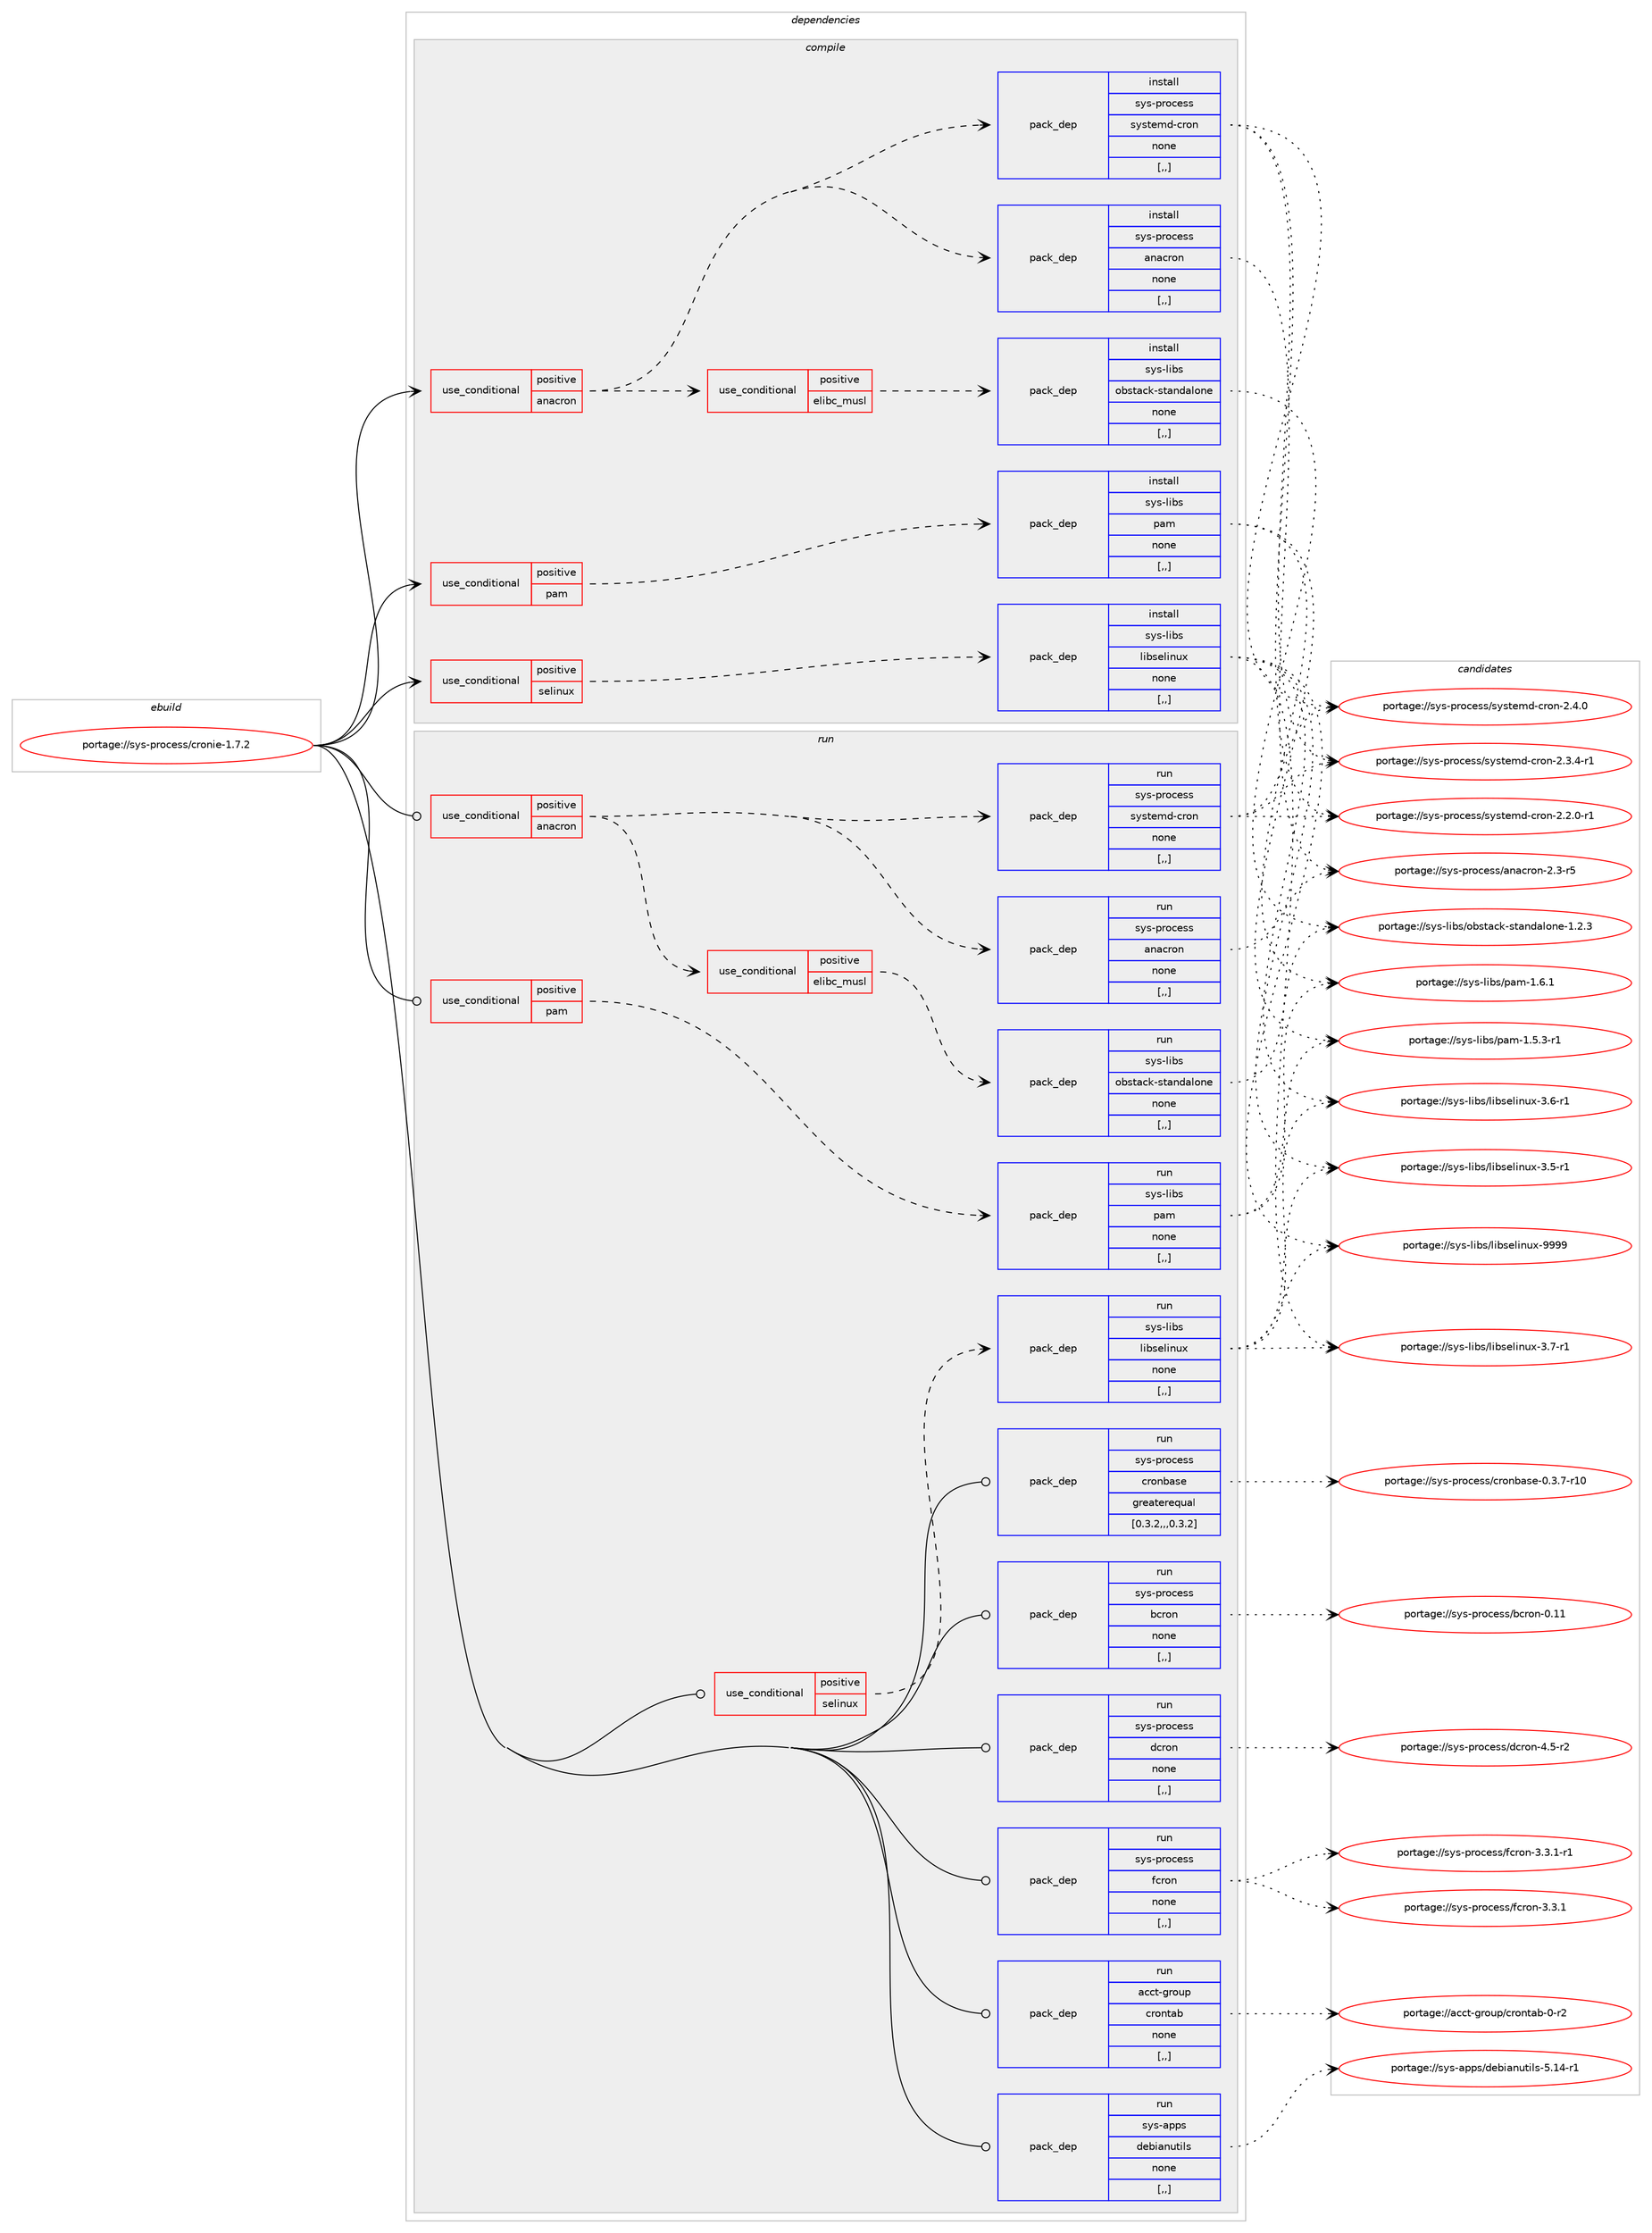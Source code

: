 digraph prolog {

# *************
# Graph options
# *************

newrank=true;
concentrate=true;
compound=true;
graph [rankdir=LR,fontname=Helvetica,fontsize=10,ranksep=1.5];#, ranksep=2.5, nodesep=0.2];
edge  [arrowhead=vee];
node  [fontname=Helvetica,fontsize=10];

# **********
# The ebuild
# **********

subgraph cluster_leftcol {
color=gray;
label=<<i>ebuild</i>>;
id [label="portage://sys-process/cronie-1.7.2", color=red, width=4, href="../sys-process/cronie-1.7.2.svg"];
}

# ****************
# The dependencies
# ****************

subgraph cluster_midcol {
color=gray;
label=<<i>dependencies</i>>;
subgraph cluster_compile {
fillcolor="#eeeeee";
style=filled;
label=<<i>compile</i>>;
subgraph cond118452 {
dependency443404 [label=<<TABLE BORDER="0" CELLBORDER="1" CELLSPACING="0" CELLPADDING="4"><TR><TD ROWSPAN="3" CELLPADDING="10">use_conditional</TD></TR><TR><TD>positive</TD></TR><TR><TD>anacron</TD></TR></TABLE>>, shape=none, color=red];
subgraph pack321944 {
dependency443405 [label=<<TABLE BORDER="0" CELLBORDER="1" CELLSPACING="0" CELLPADDING="4" WIDTH="220"><TR><TD ROWSPAN="6" CELLPADDING="30">pack_dep</TD></TR><TR><TD WIDTH="110">install</TD></TR><TR><TD>sys-process</TD></TR><TR><TD>anacron</TD></TR><TR><TD>none</TD></TR><TR><TD>[,,]</TD></TR></TABLE>>, shape=none, color=blue];
}
dependency443404:e -> dependency443405:w [weight=20,style="dashed",arrowhead="vee"];
subgraph pack321945 {
dependency443406 [label=<<TABLE BORDER="0" CELLBORDER="1" CELLSPACING="0" CELLPADDING="4" WIDTH="220"><TR><TD ROWSPAN="6" CELLPADDING="30">pack_dep</TD></TR><TR><TD WIDTH="110">install</TD></TR><TR><TD>sys-process</TD></TR><TR><TD>systemd-cron</TD></TR><TR><TD>none</TD></TR><TR><TD>[,,]</TD></TR></TABLE>>, shape=none, color=blue];
}
dependency443404:e -> dependency443406:w [weight=20,style="dashed",arrowhead="vee"];
subgraph cond118453 {
dependency443407 [label=<<TABLE BORDER="0" CELLBORDER="1" CELLSPACING="0" CELLPADDING="4"><TR><TD ROWSPAN="3" CELLPADDING="10">use_conditional</TD></TR><TR><TD>positive</TD></TR><TR><TD>elibc_musl</TD></TR></TABLE>>, shape=none, color=red];
subgraph pack321946 {
dependency443408 [label=<<TABLE BORDER="0" CELLBORDER="1" CELLSPACING="0" CELLPADDING="4" WIDTH="220"><TR><TD ROWSPAN="6" CELLPADDING="30">pack_dep</TD></TR><TR><TD WIDTH="110">install</TD></TR><TR><TD>sys-libs</TD></TR><TR><TD>obstack-standalone</TD></TR><TR><TD>none</TD></TR><TR><TD>[,,]</TD></TR></TABLE>>, shape=none, color=blue];
}
dependency443407:e -> dependency443408:w [weight=20,style="dashed",arrowhead="vee"];
}
dependency443404:e -> dependency443407:w [weight=20,style="dashed",arrowhead="vee"];
}
id:e -> dependency443404:w [weight=20,style="solid",arrowhead="vee"];
subgraph cond118454 {
dependency443409 [label=<<TABLE BORDER="0" CELLBORDER="1" CELLSPACING="0" CELLPADDING="4"><TR><TD ROWSPAN="3" CELLPADDING="10">use_conditional</TD></TR><TR><TD>positive</TD></TR><TR><TD>pam</TD></TR></TABLE>>, shape=none, color=red];
subgraph pack321947 {
dependency443410 [label=<<TABLE BORDER="0" CELLBORDER="1" CELLSPACING="0" CELLPADDING="4" WIDTH="220"><TR><TD ROWSPAN="6" CELLPADDING="30">pack_dep</TD></TR><TR><TD WIDTH="110">install</TD></TR><TR><TD>sys-libs</TD></TR><TR><TD>pam</TD></TR><TR><TD>none</TD></TR><TR><TD>[,,]</TD></TR></TABLE>>, shape=none, color=blue];
}
dependency443409:e -> dependency443410:w [weight=20,style="dashed",arrowhead="vee"];
}
id:e -> dependency443409:w [weight=20,style="solid",arrowhead="vee"];
subgraph cond118455 {
dependency443411 [label=<<TABLE BORDER="0" CELLBORDER="1" CELLSPACING="0" CELLPADDING="4"><TR><TD ROWSPAN="3" CELLPADDING="10">use_conditional</TD></TR><TR><TD>positive</TD></TR><TR><TD>selinux</TD></TR></TABLE>>, shape=none, color=red];
subgraph pack321948 {
dependency443412 [label=<<TABLE BORDER="0" CELLBORDER="1" CELLSPACING="0" CELLPADDING="4" WIDTH="220"><TR><TD ROWSPAN="6" CELLPADDING="30">pack_dep</TD></TR><TR><TD WIDTH="110">install</TD></TR><TR><TD>sys-libs</TD></TR><TR><TD>libselinux</TD></TR><TR><TD>none</TD></TR><TR><TD>[,,]</TD></TR></TABLE>>, shape=none, color=blue];
}
dependency443411:e -> dependency443412:w [weight=20,style="dashed",arrowhead="vee"];
}
id:e -> dependency443411:w [weight=20,style="solid",arrowhead="vee"];
}
subgraph cluster_compileandrun {
fillcolor="#eeeeee";
style=filled;
label=<<i>compile and run</i>>;
}
subgraph cluster_run {
fillcolor="#eeeeee";
style=filled;
label=<<i>run</i>>;
subgraph cond118456 {
dependency443413 [label=<<TABLE BORDER="0" CELLBORDER="1" CELLSPACING="0" CELLPADDING="4"><TR><TD ROWSPAN="3" CELLPADDING="10">use_conditional</TD></TR><TR><TD>positive</TD></TR><TR><TD>anacron</TD></TR></TABLE>>, shape=none, color=red];
subgraph pack321949 {
dependency443414 [label=<<TABLE BORDER="0" CELLBORDER="1" CELLSPACING="0" CELLPADDING="4" WIDTH="220"><TR><TD ROWSPAN="6" CELLPADDING="30">pack_dep</TD></TR><TR><TD WIDTH="110">run</TD></TR><TR><TD>sys-process</TD></TR><TR><TD>anacron</TD></TR><TR><TD>none</TD></TR><TR><TD>[,,]</TD></TR></TABLE>>, shape=none, color=blue];
}
dependency443413:e -> dependency443414:w [weight=20,style="dashed",arrowhead="vee"];
subgraph pack321950 {
dependency443415 [label=<<TABLE BORDER="0" CELLBORDER="1" CELLSPACING="0" CELLPADDING="4" WIDTH="220"><TR><TD ROWSPAN="6" CELLPADDING="30">pack_dep</TD></TR><TR><TD WIDTH="110">run</TD></TR><TR><TD>sys-process</TD></TR><TR><TD>systemd-cron</TD></TR><TR><TD>none</TD></TR><TR><TD>[,,]</TD></TR></TABLE>>, shape=none, color=blue];
}
dependency443413:e -> dependency443415:w [weight=20,style="dashed",arrowhead="vee"];
subgraph cond118457 {
dependency443416 [label=<<TABLE BORDER="0" CELLBORDER="1" CELLSPACING="0" CELLPADDING="4"><TR><TD ROWSPAN="3" CELLPADDING="10">use_conditional</TD></TR><TR><TD>positive</TD></TR><TR><TD>elibc_musl</TD></TR></TABLE>>, shape=none, color=red];
subgraph pack321951 {
dependency443417 [label=<<TABLE BORDER="0" CELLBORDER="1" CELLSPACING="0" CELLPADDING="4" WIDTH="220"><TR><TD ROWSPAN="6" CELLPADDING="30">pack_dep</TD></TR><TR><TD WIDTH="110">run</TD></TR><TR><TD>sys-libs</TD></TR><TR><TD>obstack-standalone</TD></TR><TR><TD>none</TD></TR><TR><TD>[,,]</TD></TR></TABLE>>, shape=none, color=blue];
}
dependency443416:e -> dependency443417:w [weight=20,style="dashed",arrowhead="vee"];
}
dependency443413:e -> dependency443416:w [weight=20,style="dashed",arrowhead="vee"];
}
id:e -> dependency443413:w [weight=20,style="solid",arrowhead="odot"];
subgraph cond118458 {
dependency443418 [label=<<TABLE BORDER="0" CELLBORDER="1" CELLSPACING="0" CELLPADDING="4"><TR><TD ROWSPAN="3" CELLPADDING="10">use_conditional</TD></TR><TR><TD>positive</TD></TR><TR><TD>pam</TD></TR></TABLE>>, shape=none, color=red];
subgraph pack321952 {
dependency443419 [label=<<TABLE BORDER="0" CELLBORDER="1" CELLSPACING="0" CELLPADDING="4" WIDTH="220"><TR><TD ROWSPAN="6" CELLPADDING="30">pack_dep</TD></TR><TR><TD WIDTH="110">run</TD></TR><TR><TD>sys-libs</TD></TR><TR><TD>pam</TD></TR><TR><TD>none</TD></TR><TR><TD>[,,]</TD></TR></TABLE>>, shape=none, color=blue];
}
dependency443418:e -> dependency443419:w [weight=20,style="dashed",arrowhead="vee"];
}
id:e -> dependency443418:w [weight=20,style="solid",arrowhead="odot"];
subgraph cond118459 {
dependency443420 [label=<<TABLE BORDER="0" CELLBORDER="1" CELLSPACING="0" CELLPADDING="4"><TR><TD ROWSPAN="3" CELLPADDING="10">use_conditional</TD></TR><TR><TD>positive</TD></TR><TR><TD>selinux</TD></TR></TABLE>>, shape=none, color=red];
subgraph pack321953 {
dependency443421 [label=<<TABLE BORDER="0" CELLBORDER="1" CELLSPACING="0" CELLPADDING="4" WIDTH="220"><TR><TD ROWSPAN="6" CELLPADDING="30">pack_dep</TD></TR><TR><TD WIDTH="110">run</TD></TR><TR><TD>sys-libs</TD></TR><TR><TD>libselinux</TD></TR><TR><TD>none</TD></TR><TR><TD>[,,]</TD></TR></TABLE>>, shape=none, color=blue];
}
dependency443420:e -> dependency443421:w [weight=20,style="dashed",arrowhead="vee"];
}
id:e -> dependency443420:w [weight=20,style="solid",arrowhead="odot"];
subgraph pack321954 {
dependency443422 [label=<<TABLE BORDER="0" CELLBORDER="1" CELLSPACING="0" CELLPADDING="4" WIDTH="220"><TR><TD ROWSPAN="6" CELLPADDING="30">pack_dep</TD></TR><TR><TD WIDTH="110">run</TD></TR><TR><TD>acct-group</TD></TR><TR><TD>crontab</TD></TR><TR><TD>none</TD></TR><TR><TD>[,,]</TD></TR></TABLE>>, shape=none, color=blue];
}
id:e -> dependency443422:w [weight=20,style="solid",arrowhead="odot"];
subgraph pack321955 {
dependency443423 [label=<<TABLE BORDER="0" CELLBORDER="1" CELLSPACING="0" CELLPADDING="4" WIDTH="220"><TR><TD ROWSPAN="6" CELLPADDING="30">pack_dep</TD></TR><TR><TD WIDTH="110">run</TD></TR><TR><TD>sys-apps</TD></TR><TR><TD>debianutils</TD></TR><TR><TD>none</TD></TR><TR><TD>[,,]</TD></TR></TABLE>>, shape=none, color=blue];
}
id:e -> dependency443423:w [weight=20,style="solid",arrowhead="odot"];
subgraph pack321956 {
dependency443424 [label=<<TABLE BORDER="0" CELLBORDER="1" CELLSPACING="0" CELLPADDING="4" WIDTH="220"><TR><TD ROWSPAN="6" CELLPADDING="30">pack_dep</TD></TR><TR><TD WIDTH="110">run</TD></TR><TR><TD>sys-process</TD></TR><TR><TD>cronbase</TD></TR><TR><TD>greaterequal</TD></TR><TR><TD>[0.3.2,,,0.3.2]</TD></TR></TABLE>>, shape=none, color=blue];
}
id:e -> dependency443424:w [weight=20,style="solid",arrowhead="odot"];
subgraph pack321957 {
dependency443425 [label=<<TABLE BORDER="0" CELLBORDER="1" CELLSPACING="0" CELLPADDING="4" WIDTH="220"><TR><TD ROWSPAN="6" CELLPADDING="30">pack_dep</TD></TR><TR><TD WIDTH="110">run</TD></TR><TR><TD>sys-process</TD></TR><TR><TD>bcron</TD></TR><TR><TD>none</TD></TR><TR><TD>[,,]</TD></TR></TABLE>>, shape=none, color=blue];
}
id:e -> dependency443425:w [weight=20,style="solid",arrowhead="odot"];
subgraph pack321958 {
dependency443426 [label=<<TABLE BORDER="0" CELLBORDER="1" CELLSPACING="0" CELLPADDING="4" WIDTH="220"><TR><TD ROWSPAN="6" CELLPADDING="30">pack_dep</TD></TR><TR><TD WIDTH="110">run</TD></TR><TR><TD>sys-process</TD></TR><TR><TD>dcron</TD></TR><TR><TD>none</TD></TR><TR><TD>[,,]</TD></TR></TABLE>>, shape=none, color=blue];
}
id:e -> dependency443426:w [weight=20,style="solid",arrowhead="odot"];
subgraph pack321959 {
dependency443427 [label=<<TABLE BORDER="0" CELLBORDER="1" CELLSPACING="0" CELLPADDING="4" WIDTH="220"><TR><TD ROWSPAN="6" CELLPADDING="30">pack_dep</TD></TR><TR><TD WIDTH="110">run</TD></TR><TR><TD>sys-process</TD></TR><TR><TD>fcron</TD></TR><TR><TD>none</TD></TR><TR><TD>[,,]</TD></TR></TABLE>>, shape=none, color=blue];
}
id:e -> dependency443427:w [weight=20,style="solid",arrowhead="odot"];
}
}

# **************
# The candidates
# **************

subgraph cluster_choices {
rank=same;
color=gray;
label=<<i>candidates</i>>;

subgraph choice321944 {
color=black;
nodesep=1;
choice115121115451121141119910111511547971109799114111110455046514511453 [label="portage://sys-process/anacron-2.3-r5", color=red, width=4,href="../sys-process/anacron-2.3-r5.svg"];
dependency443405:e -> choice115121115451121141119910111511547971109799114111110455046514511453:w [style=dotted,weight="100"];
}
subgraph choice321945 {
color=black;
nodesep=1;
choice1151211154511211411199101115115471151211151161011091004599114111110455046524648 [label="portage://sys-process/systemd-cron-2.4.0", color=red, width=4,href="../sys-process/systemd-cron-2.4.0.svg"];
choice11512111545112114111991011151154711512111511610110910045991141111104550465146524511449 [label="portage://sys-process/systemd-cron-2.3.4-r1", color=red, width=4,href="../sys-process/systemd-cron-2.3.4-r1.svg"];
choice11512111545112114111991011151154711512111511610110910045991141111104550465046484511449 [label="portage://sys-process/systemd-cron-2.2.0-r1", color=red, width=4,href="../sys-process/systemd-cron-2.2.0-r1.svg"];
dependency443406:e -> choice1151211154511211411199101115115471151211151161011091004599114111110455046524648:w [style=dotted,weight="100"];
dependency443406:e -> choice11512111545112114111991011151154711512111511610110910045991141111104550465146524511449:w [style=dotted,weight="100"];
dependency443406:e -> choice11512111545112114111991011151154711512111511610110910045991141111104550465046484511449:w [style=dotted,weight="100"];
}
subgraph choice321946 {
color=black;
nodesep=1;
choice115121115451081059811547111981151169799107451151169711010097108111110101454946504651 [label="portage://sys-libs/obstack-standalone-1.2.3", color=red, width=4,href="../sys-libs/obstack-standalone-1.2.3.svg"];
dependency443408:e -> choice115121115451081059811547111981151169799107451151169711010097108111110101454946504651:w [style=dotted,weight="100"];
}
subgraph choice321947 {
color=black;
nodesep=1;
choice11512111545108105981154711297109454946544649 [label="portage://sys-libs/pam-1.6.1", color=red, width=4,href="../sys-libs/pam-1.6.1.svg"];
choice115121115451081059811547112971094549465346514511449 [label="portage://sys-libs/pam-1.5.3-r1", color=red, width=4,href="../sys-libs/pam-1.5.3-r1.svg"];
dependency443410:e -> choice11512111545108105981154711297109454946544649:w [style=dotted,weight="100"];
dependency443410:e -> choice115121115451081059811547112971094549465346514511449:w [style=dotted,weight="100"];
}
subgraph choice321948 {
color=black;
nodesep=1;
choice115121115451081059811547108105981151011081051101171204557575757 [label="portage://sys-libs/libselinux-9999", color=red, width=4,href="../sys-libs/libselinux-9999.svg"];
choice11512111545108105981154710810598115101108105110117120455146554511449 [label="portage://sys-libs/libselinux-3.7-r1", color=red, width=4,href="../sys-libs/libselinux-3.7-r1.svg"];
choice11512111545108105981154710810598115101108105110117120455146544511449 [label="portage://sys-libs/libselinux-3.6-r1", color=red, width=4,href="../sys-libs/libselinux-3.6-r1.svg"];
choice11512111545108105981154710810598115101108105110117120455146534511449 [label="portage://sys-libs/libselinux-3.5-r1", color=red, width=4,href="../sys-libs/libselinux-3.5-r1.svg"];
dependency443412:e -> choice115121115451081059811547108105981151011081051101171204557575757:w [style=dotted,weight="100"];
dependency443412:e -> choice11512111545108105981154710810598115101108105110117120455146554511449:w [style=dotted,weight="100"];
dependency443412:e -> choice11512111545108105981154710810598115101108105110117120455146544511449:w [style=dotted,weight="100"];
dependency443412:e -> choice11512111545108105981154710810598115101108105110117120455146534511449:w [style=dotted,weight="100"];
}
subgraph choice321949 {
color=black;
nodesep=1;
choice115121115451121141119910111511547971109799114111110455046514511453 [label="portage://sys-process/anacron-2.3-r5", color=red, width=4,href="../sys-process/anacron-2.3-r5.svg"];
dependency443414:e -> choice115121115451121141119910111511547971109799114111110455046514511453:w [style=dotted,weight="100"];
}
subgraph choice321950 {
color=black;
nodesep=1;
choice1151211154511211411199101115115471151211151161011091004599114111110455046524648 [label="portage://sys-process/systemd-cron-2.4.0", color=red, width=4,href="../sys-process/systemd-cron-2.4.0.svg"];
choice11512111545112114111991011151154711512111511610110910045991141111104550465146524511449 [label="portage://sys-process/systemd-cron-2.3.4-r1", color=red, width=4,href="../sys-process/systemd-cron-2.3.4-r1.svg"];
choice11512111545112114111991011151154711512111511610110910045991141111104550465046484511449 [label="portage://sys-process/systemd-cron-2.2.0-r1", color=red, width=4,href="../sys-process/systemd-cron-2.2.0-r1.svg"];
dependency443415:e -> choice1151211154511211411199101115115471151211151161011091004599114111110455046524648:w [style=dotted,weight="100"];
dependency443415:e -> choice11512111545112114111991011151154711512111511610110910045991141111104550465146524511449:w [style=dotted,weight="100"];
dependency443415:e -> choice11512111545112114111991011151154711512111511610110910045991141111104550465046484511449:w [style=dotted,weight="100"];
}
subgraph choice321951 {
color=black;
nodesep=1;
choice115121115451081059811547111981151169799107451151169711010097108111110101454946504651 [label="portage://sys-libs/obstack-standalone-1.2.3", color=red, width=4,href="../sys-libs/obstack-standalone-1.2.3.svg"];
dependency443417:e -> choice115121115451081059811547111981151169799107451151169711010097108111110101454946504651:w [style=dotted,weight="100"];
}
subgraph choice321952 {
color=black;
nodesep=1;
choice11512111545108105981154711297109454946544649 [label="portage://sys-libs/pam-1.6.1", color=red, width=4,href="../sys-libs/pam-1.6.1.svg"];
choice115121115451081059811547112971094549465346514511449 [label="portage://sys-libs/pam-1.5.3-r1", color=red, width=4,href="../sys-libs/pam-1.5.3-r1.svg"];
dependency443419:e -> choice11512111545108105981154711297109454946544649:w [style=dotted,weight="100"];
dependency443419:e -> choice115121115451081059811547112971094549465346514511449:w [style=dotted,weight="100"];
}
subgraph choice321953 {
color=black;
nodesep=1;
choice115121115451081059811547108105981151011081051101171204557575757 [label="portage://sys-libs/libselinux-9999", color=red, width=4,href="../sys-libs/libselinux-9999.svg"];
choice11512111545108105981154710810598115101108105110117120455146554511449 [label="portage://sys-libs/libselinux-3.7-r1", color=red, width=4,href="../sys-libs/libselinux-3.7-r1.svg"];
choice11512111545108105981154710810598115101108105110117120455146544511449 [label="portage://sys-libs/libselinux-3.6-r1", color=red, width=4,href="../sys-libs/libselinux-3.6-r1.svg"];
choice11512111545108105981154710810598115101108105110117120455146534511449 [label="portage://sys-libs/libselinux-3.5-r1", color=red, width=4,href="../sys-libs/libselinux-3.5-r1.svg"];
dependency443421:e -> choice115121115451081059811547108105981151011081051101171204557575757:w [style=dotted,weight="100"];
dependency443421:e -> choice11512111545108105981154710810598115101108105110117120455146554511449:w [style=dotted,weight="100"];
dependency443421:e -> choice11512111545108105981154710810598115101108105110117120455146544511449:w [style=dotted,weight="100"];
dependency443421:e -> choice11512111545108105981154710810598115101108105110117120455146534511449:w [style=dotted,weight="100"];
}
subgraph choice321954 {
color=black;
nodesep=1;
choice979999116451031141111171124799114111110116979845484511450 [label="portage://acct-group/crontab-0-r2", color=red, width=4,href="../acct-group/crontab-0-r2.svg"];
dependency443422:e -> choice979999116451031141111171124799114111110116979845484511450:w [style=dotted,weight="100"];
}
subgraph choice321955 {
color=black;
nodesep=1;
choice115121115459711211211547100101981059711011711610510811545534649524511449 [label="portage://sys-apps/debianutils-5.14-r1", color=red, width=4,href="../sys-apps/debianutils-5.14-r1.svg"];
dependency443423:e -> choice115121115459711211211547100101981059711011711610510811545534649524511449:w [style=dotted,weight="100"];
}
subgraph choice321956 {
color=black;
nodesep=1;
choice115121115451121141119910111511547991141111109897115101454846514655451144948 [label="portage://sys-process/cronbase-0.3.7-r10", color=red, width=4,href="../sys-process/cronbase-0.3.7-r10.svg"];
dependency443424:e -> choice115121115451121141119910111511547991141111109897115101454846514655451144948:w [style=dotted,weight="100"];
}
subgraph choice321957 {
color=black;
nodesep=1;
choice11512111545112114111991011151154798991141111104548464949 [label="portage://sys-process/bcron-0.11", color=red, width=4,href="../sys-process/bcron-0.11.svg"];
dependency443425:e -> choice11512111545112114111991011151154798991141111104548464949:w [style=dotted,weight="100"];
}
subgraph choice321958 {
color=black;
nodesep=1;
choice11512111545112114111991011151154710099114111110455246534511450 [label="portage://sys-process/dcron-4.5-r2", color=red, width=4,href="../sys-process/dcron-4.5-r2.svg"];
dependency443426:e -> choice11512111545112114111991011151154710099114111110455246534511450:w [style=dotted,weight="100"];
}
subgraph choice321959 {
color=black;
nodesep=1;
choice115121115451121141119910111511547102991141111104551465146494511449 [label="portage://sys-process/fcron-3.3.1-r1", color=red, width=4,href="../sys-process/fcron-3.3.1-r1.svg"];
choice11512111545112114111991011151154710299114111110455146514649 [label="portage://sys-process/fcron-3.3.1", color=red, width=4,href="../sys-process/fcron-3.3.1.svg"];
dependency443427:e -> choice115121115451121141119910111511547102991141111104551465146494511449:w [style=dotted,weight="100"];
dependency443427:e -> choice11512111545112114111991011151154710299114111110455146514649:w [style=dotted,weight="100"];
}
}

}
